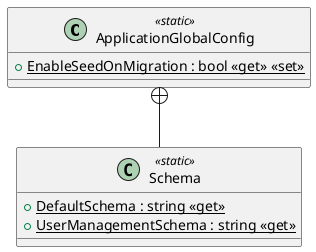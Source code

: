 @startuml
class ApplicationGlobalConfig <<static>> {
    + {static} EnableSeedOnMigration : bool <<get>> <<set>>
}
class Schema <<static>> {
    + {static} DefaultSchema : string <<get>>
    + {static} UserManagementSchema : string <<get>>
}
ApplicationGlobalConfig +-- Schema
@enduml

